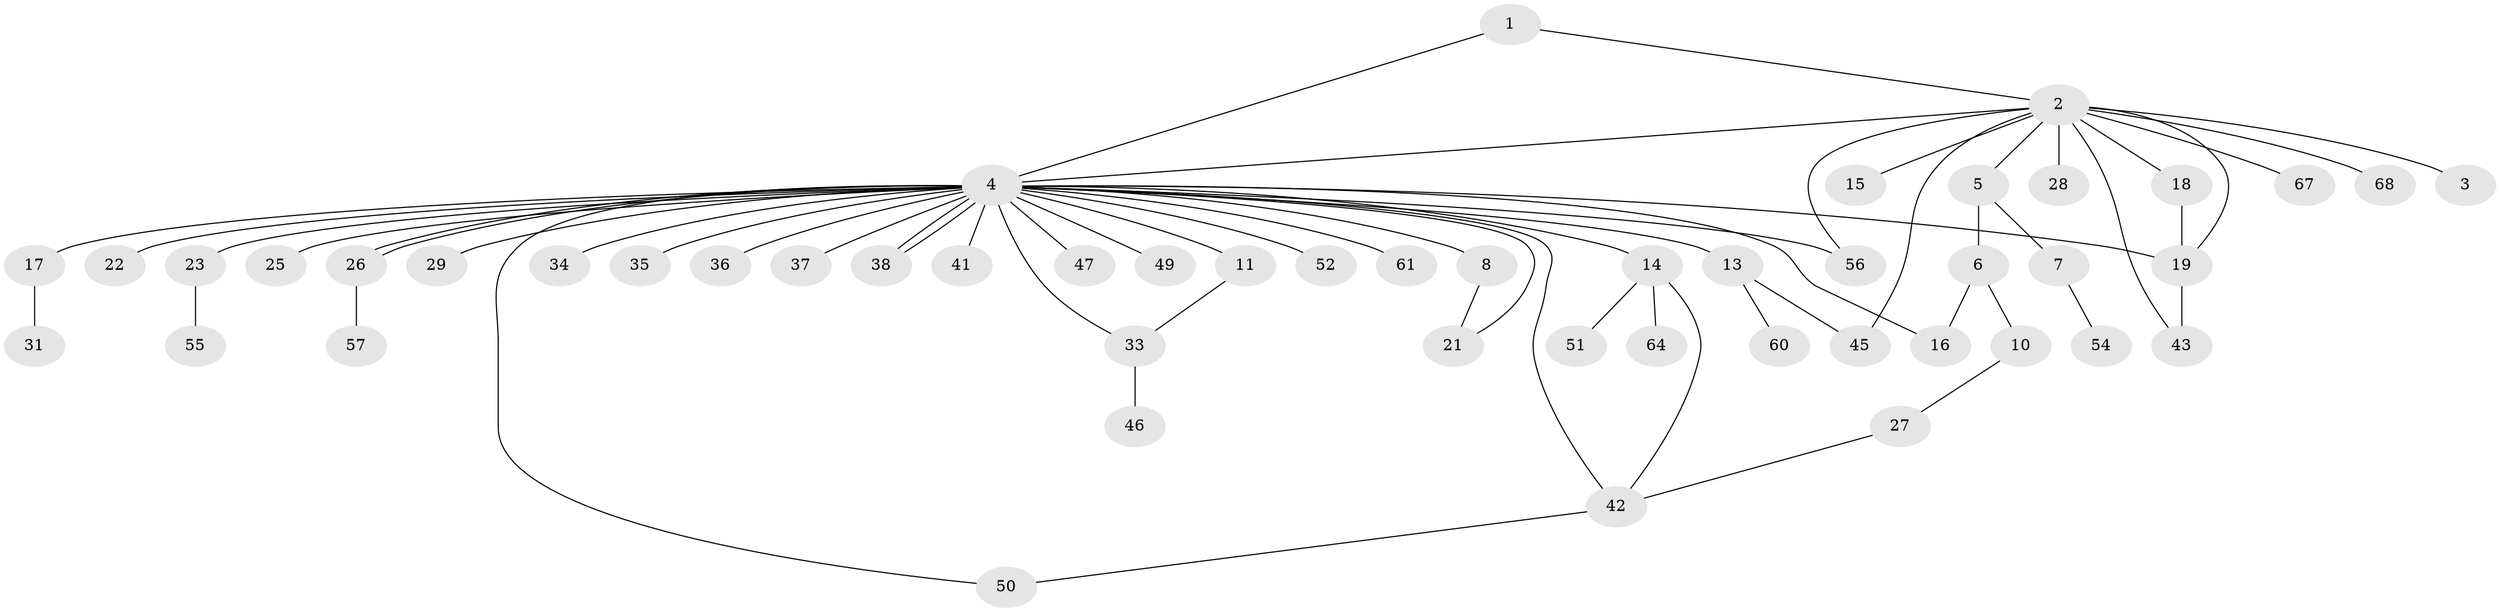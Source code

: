 // original degree distribution, {2: 0.2647058823529412, 13: 0.014705882352941176, 1: 0.4852941176470588, 31: 0.014705882352941176, 4: 0.058823529411764705, 3: 0.14705882352941177, 5: 0.014705882352941176}
// Generated by graph-tools (version 1.1) at 2025/41/03/06/25 10:41:47]
// undirected, 51 vertices, 64 edges
graph export_dot {
graph [start="1"]
  node [color=gray90,style=filled];
  1;
  2 [super="+9"];
  3;
  4 [super="+32"];
  5 [super="+12"];
  6 [super="+24"];
  7 [super="+40"];
  8 [super="+63"];
  10 [super="+39"];
  11;
  13 [super="+20"];
  14 [super="+65"];
  15;
  16;
  17 [super="+30"];
  18;
  19 [super="+62"];
  21 [super="+48"];
  22;
  23;
  25;
  26;
  27;
  28;
  29 [super="+59"];
  31;
  33 [super="+66"];
  34;
  35;
  36;
  37;
  38 [super="+58"];
  41;
  42 [super="+44"];
  43;
  45 [super="+53"];
  46;
  47;
  49;
  50;
  51;
  52;
  54;
  55;
  56;
  57;
  60;
  61;
  64;
  67;
  68;
  1 -- 2;
  1 -- 4;
  2 -- 3;
  2 -- 4;
  2 -- 5;
  2 -- 15;
  2 -- 19;
  2 -- 28;
  2 -- 43;
  2 -- 45;
  2 -- 56;
  2 -- 67;
  2 -- 68;
  2 -- 18;
  4 -- 8;
  4 -- 11;
  4 -- 13;
  4 -- 14;
  4 -- 16;
  4 -- 17 [weight=2];
  4 -- 22;
  4 -- 23;
  4 -- 25;
  4 -- 26;
  4 -- 26;
  4 -- 29;
  4 -- 34;
  4 -- 35;
  4 -- 36;
  4 -- 37;
  4 -- 38;
  4 -- 38;
  4 -- 41;
  4 -- 42;
  4 -- 47;
  4 -- 49;
  4 -- 50;
  4 -- 52;
  4 -- 61;
  4 -- 56;
  4 -- 33;
  4 -- 19;
  4 -- 21;
  5 -- 6;
  5 -- 7;
  6 -- 10;
  6 -- 16;
  7 -- 54;
  8 -- 21;
  10 -- 27;
  11 -- 33;
  13 -- 60;
  13 -- 45;
  14 -- 51;
  14 -- 64;
  14 -- 42;
  17 -- 31;
  18 -- 19;
  19 -- 43;
  23 -- 55;
  26 -- 57;
  27 -- 42;
  33 -- 46;
  42 -- 50;
}
